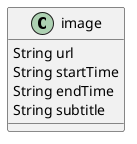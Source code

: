 @startuml
class image{
    String url
    String startTime
    String endTime
    String subtitle
}
@enduml